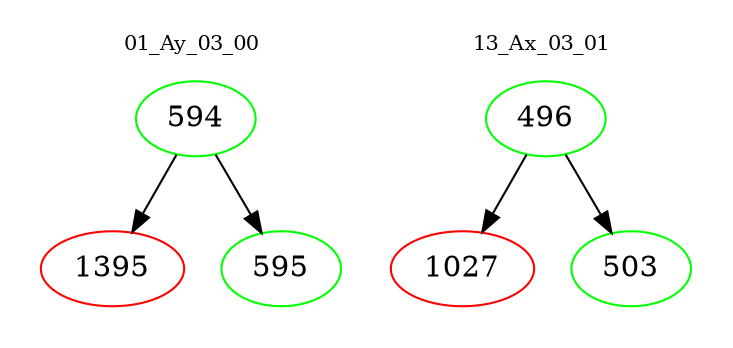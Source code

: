 digraph{
subgraph cluster_0 {
color = white
label = "01_Ay_03_00";
fontsize=10;
T0_594 [label="594", color="green"]
T0_594 -> T0_1395 [color="black"]
T0_1395 [label="1395", color="red"]
T0_594 -> T0_595 [color="black"]
T0_595 [label="595", color="green"]
}
subgraph cluster_1 {
color = white
label = "13_Ax_03_01";
fontsize=10;
T1_496 [label="496", color="green"]
T1_496 -> T1_1027 [color="black"]
T1_1027 [label="1027", color="red"]
T1_496 -> T1_503 [color="black"]
T1_503 [label="503", color="green"]
}
}

